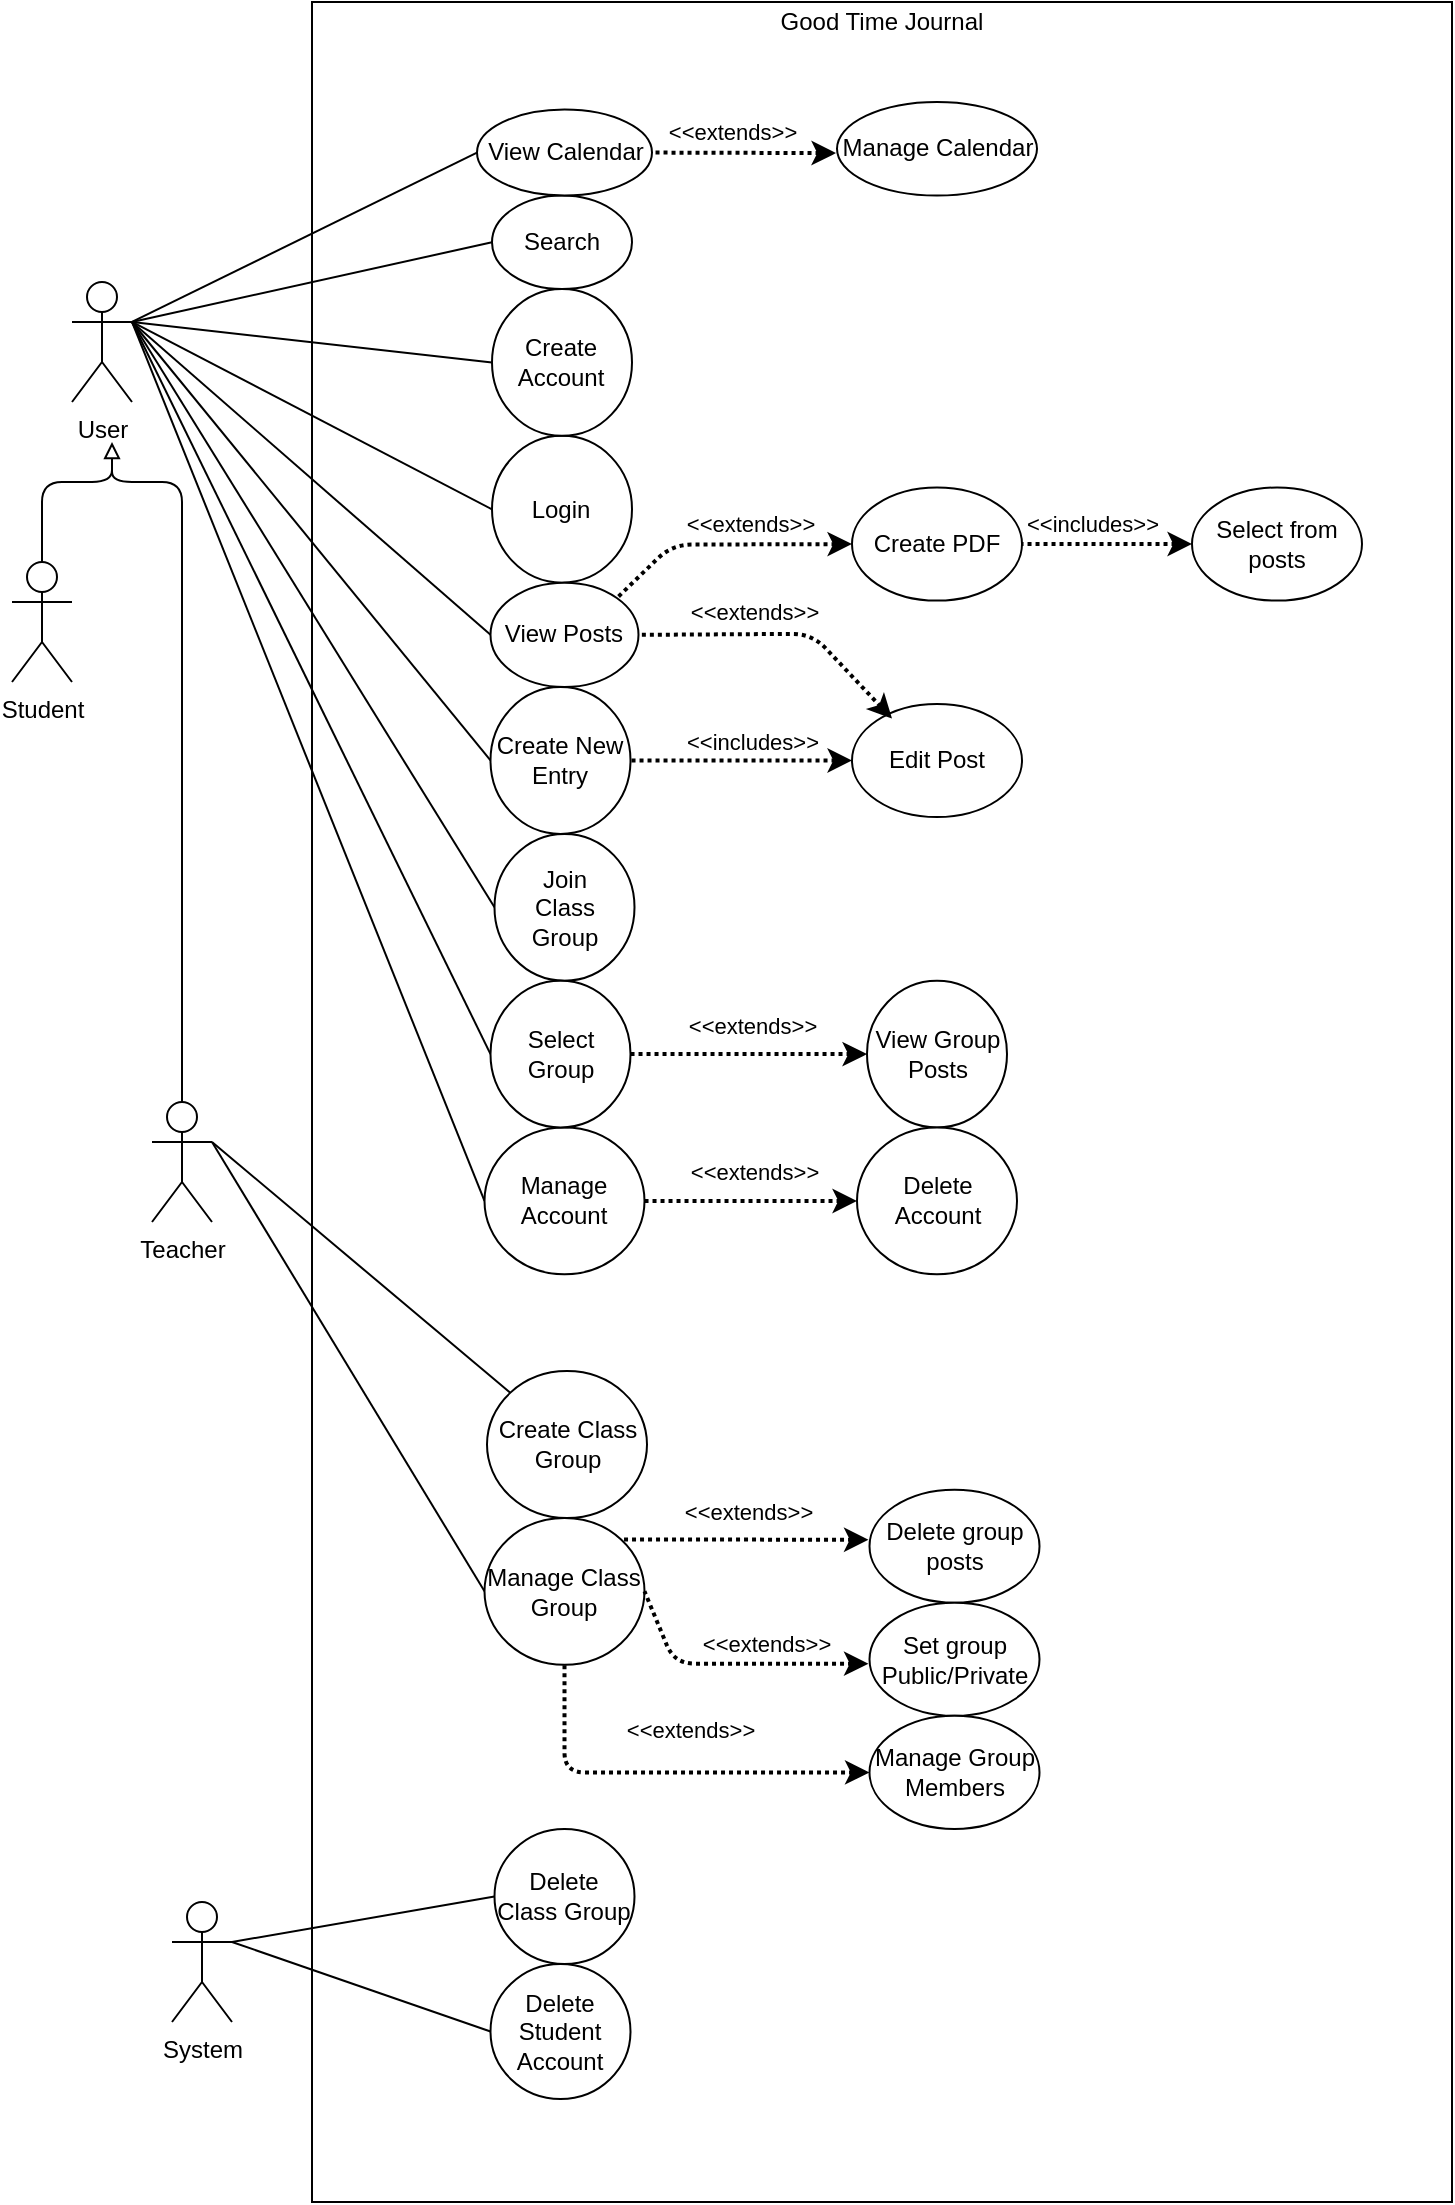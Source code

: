 <mxfile version="15.2.1" type="github">
  <diagram id="fqCkSu9vm9ViEe0apabM" name="Page-1">
    <mxGraphModel dx="1422" dy="752" grid="1" gridSize="10" guides="1" tooltips="1" connect="1" arrows="1" fold="1" page="1" pageScale="1" pageWidth="850" pageHeight="1100" math="0" shadow="0">
      <root>
        <mxCell id="0" />
        <mxCell id="1" parent="0" />
        <mxCell id="fLl7zNiIbhaQUai4kMTF-9" value="" style="rounded=0;whiteSpace=wrap;html=1;" parent="1" vertex="1">
          <mxGeometry x="190" width="570" height="1100" as="geometry" />
        </mxCell>
        <mxCell id="X9dqfl4tY2rCqgY5y9d6-3" value="" style="endArrow=none;html=1;entryX=0;entryY=0.5;entryDx=0;entryDy=0;exitX=1;exitY=0.333;exitDx=0;exitDy=0;exitPerimeter=0;" parent="1" source="eBUl5PKIcwthUoLDVHWo-1" target="fLl7zNiIbhaQUai4kMTF-19" edge="1">
          <mxGeometry width="50" height="50" relative="1" as="geometry">
            <mxPoint x="160" y="181.514" as="sourcePoint" />
            <mxPoint x="320.0" y="98.962" as="targetPoint" />
          </mxGeometry>
        </mxCell>
        <mxCell id="X9dqfl4tY2rCqgY5y9d6-2" value="" style="endArrow=none;html=1;entryX=0;entryY=0.5;entryDx=0;entryDy=0;exitX=1;exitY=0.333;exitDx=0;exitDy=0;exitPerimeter=0;" parent="1" source="eBUl5PKIcwthUoLDVHWo-1" target="fLl7zNiIbhaQUai4kMTF-20" edge="1">
          <mxGeometry width="50" height="50" relative="1" as="geometry">
            <mxPoint x="160" y="166" as="sourcePoint" />
            <mxPoint x="312.5" y="54.103" as="targetPoint" />
          </mxGeometry>
        </mxCell>
        <mxCell id="X9dqfl4tY2rCqgY5y9d6-4" value="" style="endArrow=none;html=1;entryX=0;entryY=0.5;entryDx=0;entryDy=0;exitX=1;exitY=0.333;exitDx=0;exitDy=0;exitPerimeter=0;" parent="1" source="eBUl5PKIcwthUoLDVHWo-1" target="fLl7zNiIbhaQUai4kMTF-17" edge="1">
          <mxGeometry width="50" height="50" relative="1" as="geometry">
            <mxPoint x="160" y="190" as="sourcePoint" />
            <mxPoint x="320.0" y="159.047" as="targetPoint" />
          </mxGeometry>
        </mxCell>
        <mxCell id="X9dqfl4tY2rCqgY5y9d6-5" value="" style="endArrow=none;html=1;entryX=0;entryY=0.5;entryDx=0;entryDy=0;exitX=1;exitY=0.333;exitDx=0;exitDy=0;exitPerimeter=0;" parent="1" source="eBUl5PKIcwthUoLDVHWo-1" target="fLl7zNiIbhaQUai4kMTF-14" edge="1">
          <mxGeometry width="50" height="50" relative="1" as="geometry">
            <mxPoint x="160" y="192.036" as="sourcePoint" />
            <mxPoint x="320.0" y="232.453" as="targetPoint" />
          </mxGeometry>
        </mxCell>
        <mxCell id="X9dqfl4tY2rCqgY5y9d6-6" value="" style="endArrow=none;html=1;entryX=0;entryY=0.5;entryDx=0;entryDy=0;exitX=1;exitY=0.333;exitDx=0;exitDy=0;exitPerimeter=0;" parent="1" source="eBUl5PKIcwthUoLDVHWo-1" target="fLl7zNiIbhaQUai4kMTF-12" edge="1">
          <mxGeometry width="50" height="50" relative="1" as="geometry">
            <mxPoint x="170" y="240" as="sourcePoint" />
            <mxPoint x="316.25" y="578.278" as="targetPoint" />
          </mxGeometry>
        </mxCell>
        <mxCell id="X9dqfl4tY2rCqgY5y9d6-7" value="" style="endArrow=none;html=1;entryX=0;entryY=0.5;entryDx=0;entryDy=0;" parent="1" target="fLl7zNiIbhaQUai4kMTF-23" edge="1">
          <mxGeometry width="50" height="50" relative="1" as="geometry">
            <mxPoint x="100" y="160" as="sourcePoint" />
            <mxPoint x="319.25" y="295.256" as="targetPoint" />
          </mxGeometry>
        </mxCell>
        <mxCell id="X9dqfl4tY2rCqgY5y9d6-8" value="" style="endArrow=none;html=1;entryX=0;entryY=0.5;entryDx=0;entryDy=0;exitX=1;exitY=0.333;exitDx=0;exitDy=0;exitPerimeter=0;" parent="1" source="eBUl5PKIcwthUoLDVHWo-1" target="fLl7zNiIbhaQUai4kMTF-36" edge="1">
          <mxGeometry width="50" height="50" relative="1" as="geometry">
            <mxPoint x="160" y="210" as="sourcePoint" />
            <mxPoint x="319.25" y="504.872" as="targetPoint" />
          </mxGeometry>
        </mxCell>
        <mxCell id="X9dqfl4tY2rCqgY5y9d6-9" value="" style="endArrow=none;html=1;entryX=0;entryY=0.5;entryDx=0;entryDy=0;exitX=1;exitY=0.333;exitDx=0;exitDy=0;exitPerimeter=0;" parent="1" source="eBUl5PKIcwthUoLDVHWo-1" target="fLl7zNiIbhaQUai4kMTF-33" edge="1">
          <mxGeometry width="50" height="50" relative="1" as="geometry">
            <mxPoint x="160" y="200" as="sourcePoint" />
            <mxPoint x="321.25" y="431.466" as="targetPoint" />
          </mxGeometry>
        </mxCell>
        <mxCell id="X9dqfl4tY2rCqgY5y9d6-10" value="" style="endArrow=none;html=1;entryX=0;entryY=0.5;entryDx=0;entryDy=0;" parent="1" target="fLl7zNiIbhaQUai4kMTF-31" edge="1">
          <mxGeometry width="50" height="50" relative="1" as="geometry">
            <mxPoint x="100" y="160" as="sourcePoint" />
            <mxPoint x="319.25" y="358.059" as="targetPoint" />
          </mxGeometry>
        </mxCell>
        <mxCell id="eBUl5PKIcwthUoLDVHWo-1" value="User" style="shape=umlActor;verticalLabelPosition=bottom;verticalAlign=top;html=1;outlineConnect=0;" parent="1" vertex="1">
          <mxGeometry x="70" y="140" width="30" height="60" as="geometry" />
        </mxCell>
        <mxCell id="eBUl5PKIcwthUoLDVHWo-2" value="Student" style="shape=umlActor;verticalLabelPosition=bottom;verticalAlign=top;html=1;outlineConnect=0;" parent="1" vertex="1">
          <mxGeometry x="40" y="280" width="30" height="60" as="geometry" />
        </mxCell>
        <mxCell id="eBUl5PKIcwthUoLDVHWo-3" value="Teacher" style="shape=umlActor;verticalLabelPosition=bottom;verticalAlign=top;html=1;outlineConnect=0;" parent="1" vertex="1">
          <mxGeometry x="110" y="550" width="30" height="60" as="geometry" />
        </mxCell>
        <mxCell id="eBUl5PKIcwthUoLDVHWo-4" value="" style="endArrow=block;html=1;endFill=0;exitX=0.5;exitY=0;exitDx=0;exitDy=0;exitPerimeter=0;" parent="1" source="eBUl5PKIcwthUoLDVHWo-2" edge="1">
          <mxGeometry width="50" height="50" relative="1" as="geometry">
            <mxPoint x="50" y="270" as="sourcePoint" />
            <mxPoint x="90" y="220" as="targetPoint" />
            <Array as="points">
              <mxPoint x="55" y="240" />
              <mxPoint x="90" y="240" />
            </Array>
          </mxGeometry>
        </mxCell>
        <mxCell id="eBUl5PKIcwthUoLDVHWo-5" value="" style="endArrow=none;html=1;exitX=0.5;exitY=0;exitDx=0;exitDy=0;exitPerimeter=0;" parent="1" source="eBUl5PKIcwthUoLDVHWo-3" edge="1">
          <mxGeometry width="50" height="50" relative="1" as="geometry">
            <mxPoint x="90" y="280" as="sourcePoint" />
            <mxPoint x="90" y="230" as="targetPoint" />
            <Array as="points">
              <mxPoint x="125" y="240" />
              <mxPoint x="90" y="240" />
            </Array>
          </mxGeometry>
        </mxCell>
        <mxCell id="eBUl5PKIcwthUoLDVHWo-16" value="" style="endArrow=none;html=1;exitX=1;exitY=0.333;exitDx=0;exitDy=0;exitPerimeter=0;entryX=0;entryY=0;entryDx=0;entryDy=0;" parent="1" source="eBUl5PKIcwthUoLDVHWo-3" target="fLl7zNiIbhaQUai4kMTF-38" edge="1">
          <mxGeometry width="50" height="50" relative="1" as="geometry">
            <mxPoint x="150" y="560" as="sourcePoint" />
            <mxPoint x="317.5" y="700.078" as="targetPoint" />
          </mxGeometry>
        </mxCell>
        <mxCell id="eBUl5PKIcwthUoLDVHWo-17" value="" style="endArrow=none;html=1;entryX=0;entryY=0.5;entryDx=0;entryDy=0;exitX=1;exitY=0.333;exitDx=0;exitDy=0;exitPerimeter=0;" parent="1" source="eBUl5PKIcwthUoLDVHWo-3" target="fLl7zNiIbhaQUai4kMTF-39" edge="1">
          <mxGeometry width="50" height="50" relative="1" as="geometry">
            <mxPoint x="160" y="610" as="sourcePoint" />
            <mxPoint x="316.25" y="773.484" as="targetPoint" />
          </mxGeometry>
        </mxCell>
        <mxCell id="fLl7zNiIbhaQUai4kMTF-4" value="Delete Class Group" style="ellipse;whiteSpace=wrap;html=1;" parent="1" vertex="1">
          <mxGeometry x="281.25" y="913.47" width="70" height="67.5" as="geometry" />
        </mxCell>
        <mxCell id="fLl7zNiIbhaQUai4kMTF-5" value="Delete Student Account" style="ellipse;whiteSpace=wrap;html=1;" parent="1" vertex="1">
          <mxGeometry x="279.25" y="980.97" width="70" height="67.5" as="geometry" />
        </mxCell>
        <mxCell id="fLl7zNiIbhaQUai4kMTF-6" value="" style="endArrow=none;html=1;exitX=1;exitY=0.333;exitDx=0;exitDy=0;exitPerimeter=0;entryX=0;entryY=0.5;entryDx=0;entryDy=0;" parent="1" source="fLl7zNiIbhaQUai4kMTF-50" target="fLl7zNiIbhaQUai4kMTF-4" edge="1">
          <mxGeometry width="50" height="50" relative="1" as="geometry">
            <mxPoint x="130" y="1003.47" as="sourcePoint" />
            <mxPoint x="190" y="883.47" as="targetPoint" />
          </mxGeometry>
        </mxCell>
        <mxCell id="fLl7zNiIbhaQUai4kMTF-7" value="" style="endArrow=none;html=1;entryX=0;entryY=0.5;entryDx=0;entryDy=0;exitX=1;exitY=0.333;exitDx=0;exitDy=0;exitPerimeter=0;" parent="1" source="fLl7zNiIbhaQUai4kMTF-50" target="fLl7zNiIbhaQUai4kMTF-5" edge="1">
          <mxGeometry width="50" height="50" relative="1" as="geometry">
            <mxPoint x="110" y="1003" as="sourcePoint" />
            <mxPoint x="320" y="957.22" as="targetPoint" />
          </mxGeometry>
        </mxCell>
        <mxCell id="fLl7zNiIbhaQUai4kMTF-10" value="&amp;lt;&amp;lt;includes&amp;gt;&amp;gt;" style="endArrow=none;html=1;strokeWidth=2;startArrow=classic;startFill=1;entryX=1;entryY=0.5;entryDx=0;entryDy=0;exitX=0;exitY=0.5;exitDx=0;exitDy=0;dashed=1;dashPattern=1 1;" parent="1" source="fLl7zNiIbhaQUai4kMTF-24" target="fLl7zNiIbhaQUai4kMTF-31" edge="1">
          <mxGeometry x="-0.097" y="-9" width="50" height="50" relative="1" as="geometry">
            <mxPoint x="250" y="375.977" as="sourcePoint" />
            <mxPoint x="330" y="388.211" as="targetPoint" />
            <Array as="points" />
            <mxPoint as="offset" />
          </mxGeometry>
        </mxCell>
        <mxCell id="fLl7zNiIbhaQUai4kMTF-11" value="&amp;lt;&amp;lt;extends&amp;gt;&amp;gt;" style="endArrow=none;html=1;strokeWidth=2;startArrow=classic;startFill=1;dashed=1;dashPattern=1 1;entryX=1;entryY=0.5;entryDx=0;entryDy=0;exitX=0;exitY=0.5;exitDx=0;exitDy=0;" parent="1" source="fLl7zNiIbhaQUai4kMTF-22" target="fLl7zNiIbhaQUai4kMTF-36" edge="1">
          <mxGeometry x="-0.028" y="-14" width="50" height="50" relative="1" as="geometry">
            <mxPoint x="480" y="543.18" as="sourcePoint" />
            <mxPoint x="190" y="435.619" as="targetPoint" />
            <Array as="points" />
            <mxPoint as="offset" />
          </mxGeometry>
        </mxCell>
        <mxCell id="fLl7zNiIbhaQUai4kMTF-12" value="Manage Account" style="ellipse;whiteSpace=wrap;html=1;" parent="1" vertex="1">
          <mxGeometry x="276.25" y="562.755" width="80" height="73.406" as="geometry" />
        </mxCell>
        <mxCell id="fLl7zNiIbhaQUai4kMTF-13" value="" style="group" parent="1" vertex="1" connectable="0">
          <mxGeometry x="280" y="216.93" width="70" height="73.406" as="geometry" />
        </mxCell>
        <mxCell id="fLl7zNiIbhaQUai4kMTF-14" value="" style="ellipse;whiteSpace=wrap;html=1;" parent="fLl7zNiIbhaQUai4kMTF-13" vertex="1">
          <mxGeometry width="70" height="73.406" as="geometry" />
        </mxCell>
        <mxCell id="fLl7zNiIbhaQUai4kMTF-15" value="&lt;div&gt;Login&lt;/div&gt;" style="text;html=1;strokeColor=none;fillColor=none;align=center;verticalAlign=middle;whiteSpace=wrap;rounded=0;" parent="fLl7zNiIbhaQUai4kMTF-13" vertex="1">
          <mxGeometry x="23.333" y="27.527" width="23.333" height="18.352" as="geometry" />
        </mxCell>
        <mxCell id="fLl7zNiIbhaQUai4kMTF-16" value="" style="group" parent="1" vertex="1" connectable="0">
          <mxGeometry x="280" y="143.524" width="70" height="73.406" as="geometry" />
        </mxCell>
        <mxCell id="fLl7zNiIbhaQUai4kMTF-17" value="" style="ellipse;whiteSpace=wrap;html=1;" parent="fLl7zNiIbhaQUai4kMTF-16" vertex="1">
          <mxGeometry width="70" height="73.406" as="geometry" />
        </mxCell>
        <mxCell id="fLl7zNiIbhaQUai4kMTF-18" value="Create Account" style="text;html=1;strokeColor=none;fillColor=none;align=center;verticalAlign=middle;whiteSpace=wrap;rounded=0;" parent="fLl7zNiIbhaQUai4kMTF-16" vertex="1">
          <mxGeometry x="23.333" y="27.527" width="23.333" height="18.352" as="geometry" />
        </mxCell>
        <mxCell id="fLl7zNiIbhaQUai4kMTF-19" value="Search" style="ellipse;whiteSpace=wrap;html=1;" parent="1" vertex="1">
          <mxGeometry x="280" y="96.761" width="70" height="46.763" as="geometry" />
        </mxCell>
        <mxCell id="fLl7zNiIbhaQUai4kMTF-20" value="View Calendar" style="ellipse;whiteSpace=wrap;html=1;" parent="1" vertex="1">
          <mxGeometry x="272.5" y="53.805" width="87.5" height="42.956" as="geometry" />
        </mxCell>
        <mxCell id="fLl7zNiIbhaQUai4kMTF-21" value="Manage Calendar" style="ellipse;whiteSpace=wrap;html=1;" parent="1" vertex="1">
          <mxGeometry x="452.5" y="49.999" width="100" height="46.763" as="geometry" />
        </mxCell>
        <mxCell id="fLl7zNiIbhaQUai4kMTF-22" value="View Group Posts" style="ellipse;whiteSpace=wrap;html=1;" parent="1" vertex="1">
          <mxGeometry x="467.5" y="489.349" width="70" height="73.406" as="geometry" />
        </mxCell>
        <mxCell id="fLl7zNiIbhaQUai4kMTF-23" value="View Posts" style="ellipse;whiteSpace=wrap;html=1;" parent="1" vertex="1">
          <mxGeometry x="279.25" y="290.336" width="74" height="52.2" as="geometry" />
        </mxCell>
        <mxCell id="fLl7zNiIbhaQUai4kMTF-24" value="Edit Post" style="ellipse;whiteSpace=wrap;html=1;" parent="1" vertex="1">
          <mxGeometry x="460" y="350.964" width="85" height="56.55" as="geometry" />
        </mxCell>
        <mxCell id="fLl7zNiIbhaQUai4kMTF-25" value="Create PDF" style="ellipse;whiteSpace=wrap;html=1;" parent="1" vertex="1">
          <mxGeometry x="460" y="242.758" width="85" height="56.55" as="geometry" />
        </mxCell>
        <mxCell id="fLl7zNiIbhaQUai4kMTF-26" value="&amp;lt;&amp;lt;extends&amp;gt;&amp;gt;" style="endArrow=none;html=1;strokeWidth=2;startArrow=classic;startFill=1;entryX=1;entryY=0.5;entryDx=0;entryDy=0;dashed=1;dashPattern=1 1;" parent="1" target="fLl7zNiIbhaQUai4kMTF-20" edge="1">
          <mxGeometry x="0.131" y="-10" width="50" height="50" relative="1" as="geometry">
            <mxPoint x="452" y="75.555" as="sourcePoint" />
            <mxPoint x="170" y="86.43" as="targetPoint" />
            <Array as="points" />
            <mxPoint as="offset" />
          </mxGeometry>
        </mxCell>
        <mxCell id="fLl7zNiIbhaQUai4kMTF-27" value="&amp;lt;&amp;lt;extends&amp;gt;&amp;gt;" style="endArrow=none;html=1;strokeWidth=2;startArrow=classic;startFill=1;dashed=1;dashPattern=1 1;entryX=1;entryY=0.5;entryDx=0;entryDy=0;" parent="1" target="fLl7zNiIbhaQUai4kMTF-23" edge="1">
          <mxGeometry x="0.203" y="-11" width="50" height="50" relative="1" as="geometry">
            <mxPoint x="480" y="358.305" as="sourcePoint" />
            <mxPoint x="160" y="333.293" as="targetPoint" />
            <Array as="points">
              <mxPoint x="440" y="315.893" />
            </Array>
            <mxPoint as="offset" />
          </mxGeometry>
        </mxCell>
        <mxCell id="fLl7zNiIbhaQUai4kMTF-28" value="&amp;lt;&amp;lt;extends&amp;gt;&amp;gt;" style="endArrow=none;html=1;strokeWidth=2;startArrow=classic;startFill=1;exitX=0;exitY=0.5;exitDx=0;exitDy=0;dashed=1;dashPattern=1 1;entryX=1;entryY=0;entryDx=0;entryDy=0;" parent="1" source="fLl7zNiIbhaQUai4kMTF-25" target="fLl7zNiIbhaQUai4kMTF-23" edge="1">
          <mxGeometry x="-0.212" y="-10" width="50" height="50" relative="1" as="geometry">
            <mxPoint x="272.351" y="375.079" as="sourcePoint" />
            <mxPoint x="163.25" y="327.311" as="targetPoint" />
            <Array as="points">
              <mxPoint x="370" y="271.305" />
            </Array>
            <mxPoint as="offset" />
          </mxGeometry>
        </mxCell>
        <mxCell id="fLl7zNiIbhaQUai4kMTF-29" value="Select from posts" style="ellipse;whiteSpace=wrap;html=1;" parent="1" vertex="1">
          <mxGeometry x="630" y="242.758" width="85" height="56.55" as="geometry" />
        </mxCell>
        <mxCell id="fLl7zNiIbhaQUai4kMTF-30" value="&amp;lt;&amp;lt;includes&amp;gt;&amp;gt;" style="endArrow=none;html=1;strokeWidth=2;startArrow=classic;startFill=1;entryX=1;entryY=0.5;entryDx=0;entryDy=0;exitX=0;exitY=0.5;exitDx=0;exitDy=0;dashed=1;dashPattern=1 1;" parent="1" source="fLl7zNiIbhaQUai4kMTF-29" target="fLl7zNiIbhaQUai4kMTF-25" edge="1">
          <mxGeometry x="0.176" y="-10" width="50" height="50" relative="1" as="geometry">
            <mxPoint x="245" y="351.508" as="sourcePoint" />
            <mxPoint x="160" y="343.352" as="targetPoint" />
            <Array as="points" />
            <mxPoint as="offset" />
          </mxGeometry>
        </mxCell>
        <mxCell id="fLl7zNiIbhaQUai4kMTF-31" value="Create New Entry" style="ellipse;whiteSpace=wrap;html=1;" parent="1" vertex="1">
          <mxGeometry x="279.25" y="342.536" width="70" height="73.406" as="geometry" />
        </mxCell>
        <mxCell id="fLl7zNiIbhaQUai4kMTF-32" value="" style="group" parent="1" vertex="1" connectable="0">
          <mxGeometry x="281.25" y="415.943" width="70" height="73.406" as="geometry" />
        </mxCell>
        <mxCell id="fLl7zNiIbhaQUai4kMTF-33" value="" style="ellipse;whiteSpace=wrap;html=1;" parent="fLl7zNiIbhaQUai4kMTF-32" vertex="1">
          <mxGeometry width="70" height="73.406" as="geometry" />
        </mxCell>
        <mxCell id="fLl7zNiIbhaQUai4kMTF-34" value="Join Class Group" style="text;html=1;strokeColor=none;fillColor=none;align=center;verticalAlign=middle;whiteSpace=wrap;rounded=0;" parent="fLl7zNiIbhaQUai4kMTF-32" vertex="1">
          <mxGeometry x="23.333" y="27.527" width="23.333" height="18.352" as="geometry" />
        </mxCell>
        <mxCell id="fLl7zNiIbhaQUai4kMTF-35" value="" style="group" parent="1" vertex="1" connectable="0">
          <mxGeometry x="279.25" y="489.349" width="70" height="73.406" as="geometry" />
        </mxCell>
        <mxCell id="fLl7zNiIbhaQUai4kMTF-36" value="" style="ellipse;whiteSpace=wrap;html=1;" parent="fLl7zNiIbhaQUai4kMTF-35" vertex="1">
          <mxGeometry width="70" height="73.406" as="geometry" />
        </mxCell>
        <mxCell id="fLl7zNiIbhaQUai4kMTF-37" value="Select Group" style="text;html=1;strokeColor=none;fillColor=none;align=center;verticalAlign=middle;whiteSpace=wrap;rounded=0;" parent="fLl7zNiIbhaQUai4kMTF-35" vertex="1">
          <mxGeometry x="23.333" y="27.527" width="23.333" height="18.352" as="geometry" />
        </mxCell>
        <mxCell id="fLl7zNiIbhaQUai4kMTF-38" value="Create Class Group" style="ellipse;whiteSpace=wrap;html=1;" parent="1" vertex="1">
          <mxGeometry x="277.5" y="684.555" width="80" height="73.406" as="geometry" />
        </mxCell>
        <mxCell id="fLl7zNiIbhaQUai4kMTF-39" value="Manage Class Group" style="ellipse;whiteSpace=wrap;html=1;" parent="1" vertex="1">
          <mxGeometry x="276.25" y="757.961" width="80" height="73.406" as="geometry" />
        </mxCell>
        <mxCell id="fLl7zNiIbhaQUai4kMTF-40" value="Delete group posts" style="ellipse;whiteSpace=wrap;html=1;" parent="1" vertex="1">
          <mxGeometry x="468.75" y="743.824" width="85" height="56.55" as="geometry" />
        </mxCell>
        <mxCell id="fLl7zNiIbhaQUai4kMTF-41" value="Set group Public/Private" style="ellipse;whiteSpace=wrap;html=1;" parent="1" vertex="1">
          <mxGeometry x="468.75" y="800.374" width="85" height="56.55" as="geometry" />
        </mxCell>
        <mxCell id="fLl7zNiIbhaQUai4kMTF-42" value="Manage Group Members" style="ellipse;whiteSpace=wrap;html=1;" parent="1" vertex="1">
          <mxGeometry x="468.75" y="856.924" width="85" height="56.55" as="geometry" />
        </mxCell>
        <mxCell id="fLl7zNiIbhaQUai4kMTF-43" value="&amp;lt;&amp;lt;extends&amp;gt;&amp;gt;" style="endArrow=none;html=1;strokeWidth=2;startArrow=classic;startFill=1;dashed=1;dashPattern=1 1;entryX=1;entryY=0;entryDx=0;entryDy=0;" parent="1" target="fLl7zNiIbhaQUai4kMTF-39" edge="1">
          <mxGeometry x="-0.028" y="-14" width="50" height="50" relative="1" as="geometry">
            <mxPoint x="468.25" y="768.836" as="sourcePoint" />
            <mxPoint x="-28.75" y="765.215" as="targetPoint" />
            <Array as="points" />
            <mxPoint as="offset" />
          </mxGeometry>
        </mxCell>
        <mxCell id="fLl7zNiIbhaQUai4kMTF-44" value="&amp;lt;&amp;lt;extends&amp;gt;&amp;gt;" style="endArrow=none;html=1;strokeWidth=2;startArrow=classic;startFill=1;dashed=1;dashPattern=1 1;exitX=0;exitY=0.5;exitDx=0;exitDy=0;entryX=0.5;entryY=1;entryDx=0;entryDy=0;" parent="1" source="fLl7zNiIbhaQUai4kMTF-42" target="fLl7zNiIbhaQUai4kMTF-39" edge="1">
          <mxGeometry x="-0.127" y="-21" width="50" height="50" relative="1" as="geometry">
            <mxPoint x="43.79" y="967.272" as="sourcePoint" />
            <mxPoint x="-78.75" y="874.324" as="targetPoint" />
            <Array as="points">
              <mxPoint x="316.25" y="885.199" />
            </Array>
            <mxPoint as="offset" />
          </mxGeometry>
        </mxCell>
        <mxCell id="fLl7zNiIbhaQUai4kMTF-45" value="&amp;lt;&amp;lt;extends&amp;gt;&amp;gt;" style="endArrow=none;html=1;strokeWidth=2;startArrow=classic;startFill=1;dashed=1;dashPattern=1 1;entryX=1;entryY=0.5;entryDx=0;entryDy=0;" parent="1" target="fLl7zNiIbhaQUai4kMTF-39" edge="1">
          <mxGeometry x="-0.245" y="-10" width="50" height="50" relative="1" as="geometry">
            <mxPoint x="468.25" y="830.824" as="sourcePoint" />
            <mxPoint x="-53.791" y="787.904" as="targetPoint" />
            <Array as="points">
              <mxPoint x="371.25" y="830.824" />
            </Array>
            <mxPoint as="offset" />
          </mxGeometry>
        </mxCell>
        <mxCell id="fLl7zNiIbhaQUai4kMTF-46" value="Delete Account" style="ellipse;whiteSpace=wrap;html=1;" parent="1" vertex="1">
          <mxGeometry x="462.5" y="562.755" width="80" height="73.406" as="geometry" />
        </mxCell>
        <mxCell id="fLl7zNiIbhaQUai4kMTF-47" value="&amp;lt;&amp;lt;extends&amp;gt;&amp;gt;" style="endArrow=none;html=1;strokeWidth=2;startArrow=classic;startFill=1;dashed=1;dashPattern=1 1;entryX=1;entryY=0.5;entryDx=0;entryDy=0;exitX=0;exitY=0.5;exitDx=0;exitDy=0;" parent="1" source="fLl7zNiIbhaQUai4kMTF-46" target="fLl7zNiIbhaQUai4kMTF-12" edge="1">
          <mxGeometry x="-0.028" y="-14" width="50" height="50" relative="1" as="geometry">
            <mxPoint x="271.5" y="564.93" as="sourcePoint" />
            <mxPoint x="153.25" y="564.93" as="targetPoint" />
            <Array as="points" />
            <mxPoint as="offset" />
          </mxGeometry>
        </mxCell>
        <mxCell id="fLl7zNiIbhaQUai4kMTF-50" value="System" style="shape=umlActor;verticalLabelPosition=bottom;verticalAlign=top;html=1;outlineConnect=0;" parent="1" vertex="1">
          <mxGeometry x="120" y="950" width="30" height="60" as="geometry" />
        </mxCell>
        <mxCell id="tHCHAH434MYIqqr94c0R-1" value="Good Time Journal" style="text;html=1;strokeColor=none;fillColor=none;align=center;verticalAlign=middle;whiteSpace=wrap;rounded=0;" vertex="1" parent="1">
          <mxGeometry x="410" width="130" height="20" as="geometry" />
        </mxCell>
      </root>
    </mxGraphModel>
  </diagram>
</mxfile>
